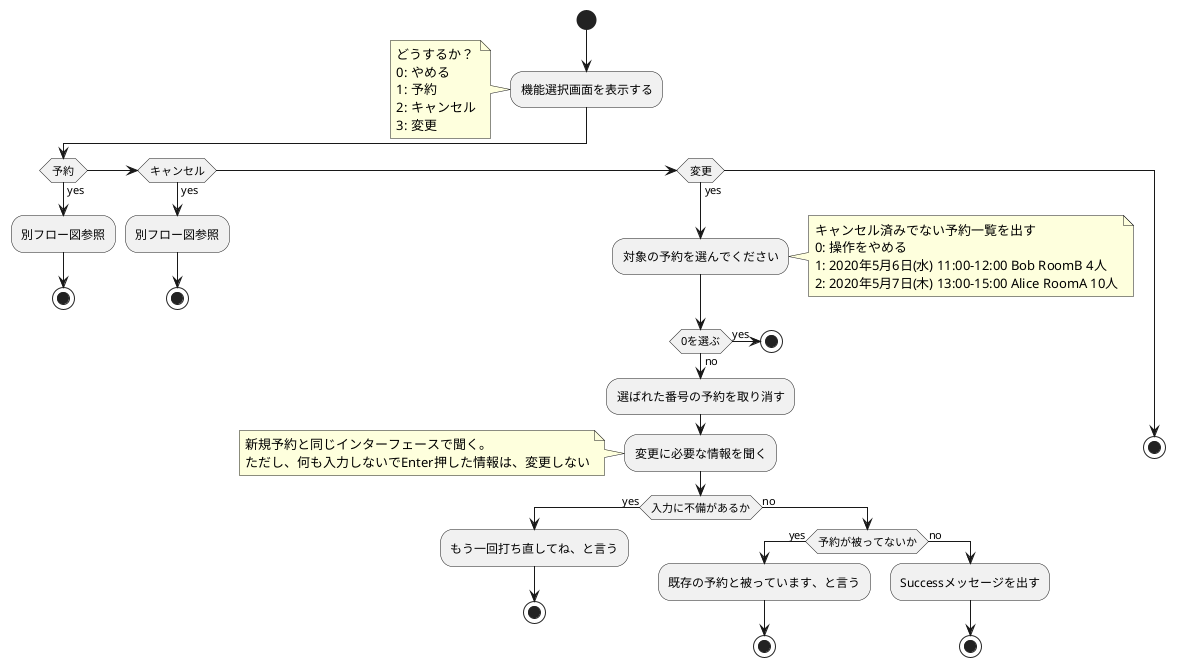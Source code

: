 @startuml

title アプリフロー図: 予約内容を変更する

@startuml
start
:機能選択画面を表示する;
note left
どうするか？
0: やめる
1: 予約
2: キャンセル
3: 変更
end note

if (予約) then (yes)
    :別フロー図参照;
    stop
elseif (キャンセル) then (yes)
  :別フロー図参照;
  stop
elseif (変更) then (yes)
  :対象の予約を選んでください;
  note right
  キャンセル済みでない予約一覧を出す
  0: 操作をやめる
  1: 2020年5月6日(水) 11:00-12:00 Bob RoomB 4人
  2: 2020年5月7日(木) 13:00-15:00 Alice RoomA 10人
  end note
  if (0を選ぶ) then (yes)
    stop
  else (no)
    :選ばれた番号の予約を取り消す;
    :変更に必要な情報を聞く;
    note left
    新規予約と同じインターフェースで聞く。
    ただし、何も入力しないでEnter押した情報は、変更しない
    end note
    if (入力に不備があるか) then (yes)
      :もう一回打ち直してね、と言う;
      stop
    else (no)
      if (予約が被ってないか) then (yes)
          :既存の予約と被っています、と言う;
          stop
      else (no)
          :Successメッセージを出す;
          stop
      endif
    endif
  endif
  else
  stop
endif
@enduml

